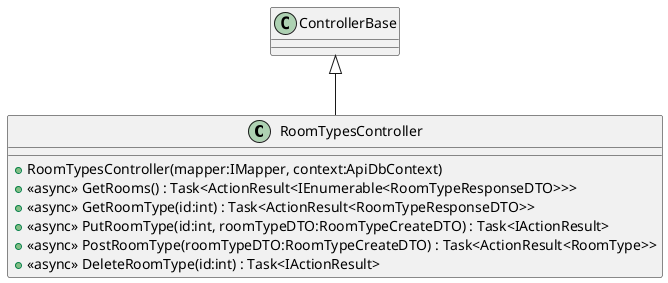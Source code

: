 @startuml
class RoomTypesController {
    + RoomTypesController(mapper:IMapper, context:ApiDbContext)
    + <<async>> GetRooms() : Task<ActionResult<IEnumerable<RoomTypeResponseDTO>>>
    + <<async>> GetRoomType(id:int) : Task<ActionResult<RoomTypeResponseDTO>>
    + <<async>> PutRoomType(id:int, roomTypeDTO:RoomTypeCreateDTO) : Task<IActionResult>
    + <<async>> PostRoomType(roomTypeDTO:RoomTypeCreateDTO) : Task<ActionResult<RoomType>>
    + <<async>> DeleteRoomType(id:int) : Task<IActionResult>
}
ControllerBase <|-- RoomTypesController
@enduml
